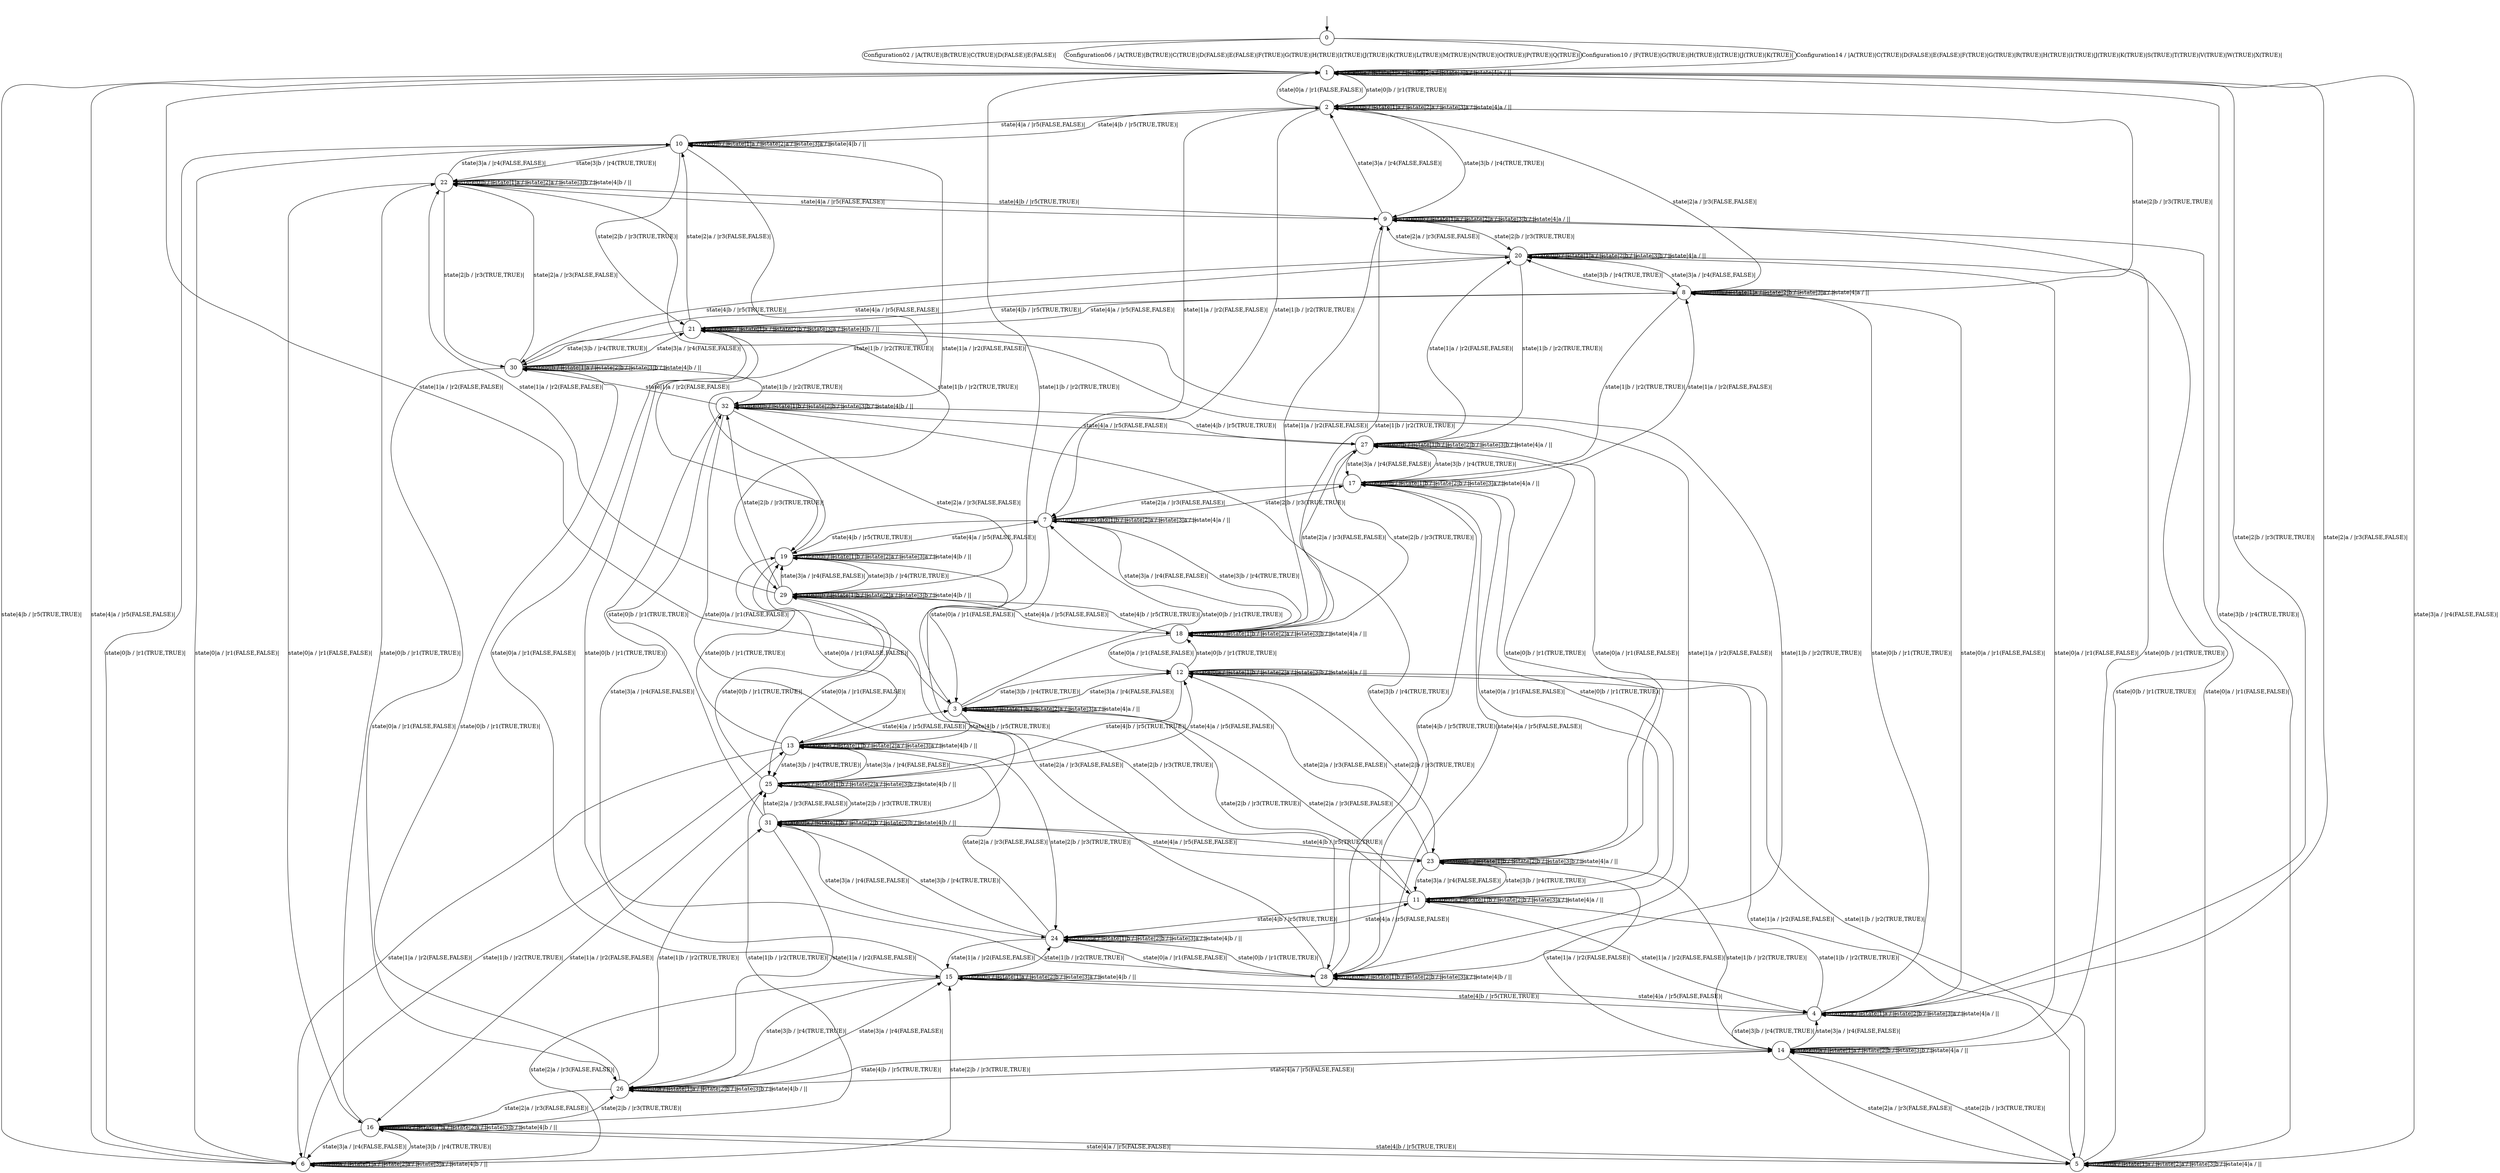 digraph g {
__start0 [label="" shape="none"];

	s0 [shape="circle" label="0"];
	s1 [shape="circle" label="1"];
	s2 [shape="circle" label="2"];
	s3 [shape="circle" label="3"];
	s4 [shape="circle" label="4"];
	s5 [shape="circle" label="5"];
	s6 [shape="circle" label="6"];
	s7 [shape="circle" label="7"];
	s8 [shape="circle" label="8"];
	s9 [shape="circle" label="9"];
	s10 [shape="circle" label="10"];
	s11 [shape="circle" label="11"];
	s12 [shape="circle" label="12"];
	s13 [shape="circle" label="13"];
	s14 [shape="circle" label="14"];
	s15 [shape="circle" label="15"];
	s16 [shape="circle" label="16"];
	s17 [shape="circle" label="17"];
	s18 [shape="circle" label="18"];
	s19 [shape="circle" label="19"];
	s20 [shape="circle" label="20"];
	s21 [shape="circle" label="21"];
	s22 [shape="circle" label="22"];
	s23 [shape="circle" label="23"];
	s24 [shape="circle" label="24"];
	s25 [shape="circle" label="25"];
	s26 [shape="circle" label="26"];
	s27 [shape="circle" label="27"];
	s28 [shape="circle" label="28"];
	s29 [shape="circle" label="29"];
	s30 [shape="circle" label="30"];
	s31 [shape="circle" label="31"];
	s32 [shape="circle" label="32"];
	s0 -> s1 [label="Configuration02 / |A(TRUE)|B(TRUE)|C(TRUE)|D(FALSE)|E(FALSE)|"];
	s0 -> s1 [label="Configuration06 / |A(TRUE)|B(TRUE)|C(TRUE)|D(FALSE)|E(FALSE)|F(TRUE)|G(TRUE)|H(TRUE)|I(TRUE)|J(TRUE)|K(TRUE)|L(TRUE)|M(TRUE)|N(TRUE)|O(TRUE)|P(TRUE)|Q(TRUE)|"];
	s0 -> s1 [label="Configuration10 / |F(TRUE)|G(TRUE)|H(TRUE)|I(TRUE)|J(TRUE)|K(TRUE)|"];
	s0 -> s1 [label="Configuration14 / |A(TRUE)|C(TRUE)|D(FALSE)|E(FALSE)|F(TRUE)|G(TRUE)|R(TRUE)|H(TRUE)|I(TRUE)|J(TRUE)|K(TRUE)|S(TRUE)|T(TRUE)|V(TRUE)|W(TRUE)|X(TRUE)|"];
	s1 -> s2 [label="state|0|b / |r1(TRUE,TRUE)|"];
	s1 -> s1 [label="state|0|a / ||"];
	s1 -> s3 [label="state|1|b / |r2(TRUE,TRUE)|"];
	s1 -> s1 [label="state|1|a / ||"];
	s1 -> s4 [label="state|2|b / |r3(TRUE,TRUE)|"];
	s1 -> s1 [label="state|2|a / ||"];
	s1 -> s5 [label="state|3|b / |r4(TRUE,TRUE)|"];
	s1 -> s1 [label="state|3|a / ||"];
	s1 -> s6 [label="state|4|b / |r5(TRUE,TRUE)|"];
	s1 -> s1 [label="state|4|a / ||"];
	s2 -> s2 [label="state|0|b / ||"];
	s2 -> s1 [label="state|0|a / |r1(FALSE,FALSE)|"];
	s2 -> s7 [label="state|1|b / |r2(TRUE,TRUE)|"];
	s2 -> s2 [label="state|1|a / ||"];
	s2 -> s8 [label="state|2|b / |r3(TRUE,TRUE)|"];
	s2 -> s2 [label="state|2|a / ||"];
	s2 -> s9 [label="state|3|b / |r4(TRUE,TRUE)|"];
	s2 -> s2 [label="state|3|a / ||"];
	s2 -> s10 [label="state|4|b / |r5(TRUE,TRUE)|"];
	s2 -> s2 [label="state|4|a / ||"];
	s3 -> s7 [label="state|0|b / |r1(TRUE,TRUE)|"];
	s3 -> s3 [label="state|0|a / ||"];
	s3 -> s3 [label="state|1|b / ||"];
	s3 -> s1 [label="state|1|a / |r2(FALSE,FALSE)|"];
	s3 -> s11 [label="state|2|b / |r3(TRUE,TRUE)|"];
	s3 -> s3 [label="state|2|a / ||"];
	s3 -> s12 [label="state|3|b / |r4(TRUE,TRUE)|"];
	s3 -> s3 [label="state|3|a / ||"];
	s3 -> s13 [label="state|4|b / |r5(TRUE,TRUE)|"];
	s3 -> s3 [label="state|4|a / ||"];
	s4 -> s8 [label="state|0|b / |r1(TRUE,TRUE)|"];
	s4 -> s4 [label="state|0|a / ||"];
	s4 -> s11 [label="state|1|b / |r2(TRUE,TRUE)|"];
	s4 -> s4 [label="state|1|a / ||"];
	s4 -> s4 [label="state|2|b / ||"];
	s4 -> s1 [label="state|2|a / |r3(FALSE,FALSE)|"];
	s4 -> s14 [label="state|3|b / |r4(TRUE,TRUE)|"];
	s4 -> s4 [label="state|3|a / ||"];
	s4 -> s15 [label="state|4|b / |r5(TRUE,TRUE)|"];
	s4 -> s4 [label="state|4|a / ||"];
	s5 -> s9 [label="state|0|b / |r1(TRUE,TRUE)|"];
	s5 -> s5 [label="state|0|a / ||"];
	s5 -> s12 [label="state|1|b / |r2(TRUE,TRUE)|"];
	s5 -> s5 [label="state|1|a / ||"];
	s5 -> s14 [label="state|2|b / |r3(TRUE,TRUE)|"];
	s5 -> s5 [label="state|2|a / ||"];
	s5 -> s5 [label="state|3|b / ||"];
	s5 -> s1 [label="state|3|a / |r4(FALSE,FALSE)|"];
	s5 -> s16 [label="state|4|b / |r5(TRUE,TRUE)|"];
	s5 -> s5 [label="state|4|a / ||"];
	s6 -> s10 [label="state|0|b / |r1(TRUE,TRUE)|"];
	s6 -> s6 [label="state|0|a / ||"];
	s6 -> s13 [label="state|1|b / |r2(TRUE,TRUE)|"];
	s6 -> s6 [label="state|1|a / ||"];
	s6 -> s15 [label="state|2|b / |r3(TRUE,TRUE)|"];
	s6 -> s6 [label="state|2|a / ||"];
	s6 -> s16 [label="state|3|b / |r4(TRUE,TRUE)|"];
	s6 -> s6 [label="state|3|a / ||"];
	s6 -> s6 [label="state|4|b / ||"];
	s6 -> s1 [label="state|4|a / |r5(FALSE,FALSE)|"];
	s7 -> s7 [label="state|0|b / ||"];
	s7 -> s3 [label="state|0|a / |r1(FALSE,FALSE)|"];
	s7 -> s7 [label="state|1|b / ||"];
	s7 -> s2 [label="state|1|a / |r2(FALSE,FALSE)|"];
	s7 -> s17 [label="state|2|b / |r3(TRUE,TRUE)|"];
	s7 -> s7 [label="state|2|a / ||"];
	s7 -> s18 [label="state|3|b / |r4(TRUE,TRUE)|"];
	s7 -> s7 [label="state|3|a / ||"];
	s7 -> s19 [label="state|4|b / |r5(TRUE,TRUE)|"];
	s7 -> s7 [label="state|4|a / ||"];
	s8 -> s8 [label="state|0|b / ||"];
	s8 -> s4 [label="state|0|a / |r1(FALSE,FALSE)|"];
	s8 -> s17 [label="state|1|b / |r2(TRUE,TRUE)|"];
	s8 -> s8 [label="state|1|a / ||"];
	s8 -> s8 [label="state|2|b / ||"];
	s8 -> s2 [label="state|2|a / |r3(FALSE,FALSE)|"];
	s8 -> s20 [label="state|3|b / |r4(TRUE,TRUE)|"];
	s8 -> s8 [label="state|3|a / ||"];
	s8 -> s21 [label="state|4|b / |r5(TRUE,TRUE)|"];
	s8 -> s8 [label="state|4|a / ||"];
	s9 -> s9 [label="state|0|b / ||"];
	s9 -> s5 [label="state|0|a / |r1(FALSE,FALSE)|"];
	s9 -> s18 [label="state|1|b / |r2(TRUE,TRUE)|"];
	s9 -> s9 [label="state|1|a / ||"];
	s9 -> s20 [label="state|2|b / |r3(TRUE,TRUE)|"];
	s9 -> s9 [label="state|2|a / ||"];
	s9 -> s9 [label="state|3|b / ||"];
	s9 -> s2 [label="state|3|a / |r4(FALSE,FALSE)|"];
	s9 -> s22 [label="state|4|b / |r5(TRUE,TRUE)|"];
	s9 -> s9 [label="state|4|a / ||"];
	s10 -> s10 [label="state|0|b / ||"];
	s10 -> s6 [label="state|0|a / |r1(FALSE,FALSE)|"];
	s10 -> s19 [label="state|1|b / |r2(TRUE,TRUE)|"];
	s10 -> s10 [label="state|1|a / ||"];
	s10 -> s21 [label="state|2|b / |r3(TRUE,TRUE)|"];
	s10 -> s10 [label="state|2|a / ||"];
	s10 -> s22 [label="state|3|b / |r4(TRUE,TRUE)|"];
	s10 -> s10 [label="state|3|a / ||"];
	s10 -> s10 [label="state|4|b / ||"];
	s10 -> s2 [label="state|4|a / |r5(FALSE,FALSE)|"];
	s11 -> s17 [label="state|0|b / |r1(TRUE,TRUE)|"];
	s11 -> s11 [label="state|0|a / ||"];
	s11 -> s11 [label="state|1|b / ||"];
	s11 -> s4 [label="state|1|a / |r2(FALSE,FALSE)|"];
	s11 -> s11 [label="state|2|b / ||"];
	s11 -> s3 [label="state|2|a / |r3(FALSE,FALSE)|"];
	s11 -> s23 [label="state|3|b / |r4(TRUE,TRUE)|"];
	s11 -> s11 [label="state|3|a / ||"];
	s11 -> s24 [label="state|4|b / |r5(TRUE,TRUE)|"];
	s11 -> s11 [label="state|4|a / ||"];
	s12 -> s18 [label="state|0|b / |r1(TRUE,TRUE)|"];
	s12 -> s12 [label="state|0|a / ||"];
	s12 -> s12 [label="state|1|b / ||"];
	s12 -> s5 [label="state|1|a / |r2(FALSE,FALSE)|"];
	s12 -> s23 [label="state|2|b / |r3(TRUE,TRUE)|"];
	s12 -> s12 [label="state|2|a / ||"];
	s12 -> s12 [label="state|3|b / ||"];
	s12 -> s3 [label="state|3|a / |r4(FALSE,FALSE)|"];
	s12 -> s25 [label="state|4|b / |r5(TRUE,TRUE)|"];
	s12 -> s12 [label="state|4|a / ||"];
	s13 -> s19 [label="state|0|b / |r1(TRUE,TRUE)|"];
	s13 -> s13 [label="state|0|a / ||"];
	s13 -> s13 [label="state|1|b / ||"];
	s13 -> s6 [label="state|1|a / |r2(FALSE,FALSE)|"];
	s13 -> s24 [label="state|2|b / |r3(TRUE,TRUE)|"];
	s13 -> s13 [label="state|2|a / ||"];
	s13 -> s25 [label="state|3|b / |r4(TRUE,TRUE)|"];
	s13 -> s13 [label="state|3|a / ||"];
	s13 -> s13 [label="state|4|b / ||"];
	s13 -> s3 [label="state|4|a / |r5(FALSE,FALSE)|"];
	s14 -> s20 [label="state|0|b / |r1(TRUE,TRUE)|"];
	s14 -> s14 [label="state|0|a / ||"];
	s14 -> s23 [label="state|1|b / |r2(TRUE,TRUE)|"];
	s14 -> s14 [label="state|1|a / ||"];
	s14 -> s14 [label="state|2|b / ||"];
	s14 -> s5 [label="state|2|a / |r3(FALSE,FALSE)|"];
	s14 -> s14 [label="state|3|b / ||"];
	s14 -> s4 [label="state|3|a / |r4(FALSE,FALSE)|"];
	s14 -> s26 [label="state|4|b / |r5(TRUE,TRUE)|"];
	s14 -> s14 [label="state|4|a / ||"];
	s15 -> s21 [label="state|0|b / |r1(TRUE,TRUE)|"];
	s15 -> s15 [label="state|0|a / ||"];
	s15 -> s24 [label="state|1|b / |r2(TRUE,TRUE)|"];
	s15 -> s15 [label="state|1|a / ||"];
	s15 -> s15 [label="state|2|b / ||"];
	s15 -> s6 [label="state|2|a / |r3(FALSE,FALSE)|"];
	s15 -> s26 [label="state|3|b / |r4(TRUE,TRUE)|"];
	s15 -> s15 [label="state|3|a / ||"];
	s15 -> s15 [label="state|4|b / ||"];
	s15 -> s4 [label="state|4|a / |r5(FALSE,FALSE)|"];
	s16 -> s22 [label="state|0|b / |r1(TRUE,TRUE)|"];
	s16 -> s16 [label="state|0|a / ||"];
	s16 -> s25 [label="state|1|b / |r2(TRUE,TRUE)|"];
	s16 -> s16 [label="state|1|a / ||"];
	s16 -> s26 [label="state|2|b / |r3(TRUE,TRUE)|"];
	s16 -> s16 [label="state|2|a / ||"];
	s16 -> s16 [label="state|3|b / ||"];
	s16 -> s6 [label="state|3|a / |r4(FALSE,FALSE)|"];
	s16 -> s16 [label="state|4|b / ||"];
	s16 -> s5 [label="state|4|a / |r5(FALSE,FALSE)|"];
	s17 -> s17 [label="state|0|b / ||"];
	s17 -> s11 [label="state|0|a / |r1(FALSE,FALSE)|"];
	s17 -> s17 [label="state|1|b / ||"];
	s17 -> s8 [label="state|1|a / |r2(FALSE,FALSE)|"];
	s17 -> s17 [label="state|2|b / ||"];
	s17 -> s7 [label="state|2|a / |r3(FALSE,FALSE)|"];
	s17 -> s27 [label="state|3|b / |r4(TRUE,TRUE)|"];
	s17 -> s17 [label="state|3|a / ||"];
	s17 -> s28 [label="state|4|b / |r5(TRUE,TRUE)|"];
	s17 -> s17 [label="state|4|a / ||"];
	s18 -> s18 [label="state|0|b / ||"];
	s18 -> s12 [label="state|0|a / |r1(FALSE,FALSE)|"];
	s18 -> s18 [label="state|1|b / ||"];
	s18 -> s9 [label="state|1|a / |r2(FALSE,FALSE)|"];
	s18 -> s27 [label="state|2|b / |r3(TRUE,TRUE)|"];
	s18 -> s18 [label="state|2|a / ||"];
	s18 -> s18 [label="state|3|b / ||"];
	s18 -> s7 [label="state|3|a / |r4(FALSE,FALSE)|"];
	s18 -> s29 [label="state|4|b / |r5(TRUE,TRUE)|"];
	s18 -> s18 [label="state|4|a / ||"];
	s19 -> s19 [label="state|0|b / ||"];
	s19 -> s13 [label="state|0|a / |r1(FALSE,FALSE)|"];
	s19 -> s19 [label="state|1|b / ||"];
	s19 -> s10 [label="state|1|a / |r2(FALSE,FALSE)|"];
	s19 -> s28 [label="state|2|b / |r3(TRUE,TRUE)|"];
	s19 -> s19 [label="state|2|a / ||"];
	s19 -> s29 [label="state|3|b / |r4(TRUE,TRUE)|"];
	s19 -> s19 [label="state|3|a / ||"];
	s19 -> s19 [label="state|4|b / ||"];
	s19 -> s7 [label="state|4|a / |r5(FALSE,FALSE)|"];
	s20 -> s20 [label="state|0|b / ||"];
	s20 -> s14 [label="state|0|a / |r1(FALSE,FALSE)|"];
	s20 -> s27 [label="state|1|b / |r2(TRUE,TRUE)|"];
	s20 -> s20 [label="state|1|a / ||"];
	s20 -> s20 [label="state|2|b / ||"];
	s20 -> s9 [label="state|2|a / |r3(FALSE,FALSE)|"];
	s20 -> s20 [label="state|3|b / ||"];
	s20 -> s8 [label="state|3|a / |r4(FALSE,FALSE)|"];
	s20 -> s30 [label="state|4|b / |r5(TRUE,TRUE)|"];
	s20 -> s20 [label="state|4|a / ||"];
	s21 -> s21 [label="state|0|b / ||"];
	s21 -> s15 [label="state|0|a / |r1(FALSE,FALSE)|"];
	s21 -> s28 [label="state|1|b / |r2(TRUE,TRUE)|"];
	s21 -> s21 [label="state|1|a / ||"];
	s21 -> s21 [label="state|2|b / ||"];
	s21 -> s10 [label="state|2|a / |r3(FALSE,FALSE)|"];
	s21 -> s30 [label="state|3|b / |r4(TRUE,TRUE)|"];
	s21 -> s21 [label="state|3|a / ||"];
	s21 -> s21 [label="state|4|b / ||"];
	s21 -> s8 [label="state|4|a / |r5(FALSE,FALSE)|"];
	s22 -> s22 [label="state|0|b / ||"];
	s22 -> s16 [label="state|0|a / |r1(FALSE,FALSE)|"];
	s22 -> s29 [label="state|1|b / |r2(TRUE,TRUE)|"];
	s22 -> s22 [label="state|1|a / ||"];
	s22 -> s30 [label="state|2|b / |r3(TRUE,TRUE)|"];
	s22 -> s22 [label="state|2|a / ||"];
	s22 -> s22 [label="state|3|b / ||"];
	s22 -> s10 [label="state|3|a / |r4(FALSE,FALSE)|"];
	s22 -> s22 [label="state|4|b / ||"];
	s22 -> s9 [label="state|4|a / |r5(FALSE,FALSE)|"];
	s23 -> s27 [label="state|0|b / |r1(TRUE,TRUE)|"];
	s23 -> s23 [label="state|0|a / ||"];
	s23 -> s23 [label="state|1|b / ||"];
	s23 -> s14 [label="state|1|a / |r2(FALSE,FALSE)|"];
	s23 -> s23 [label="state|2|b / ||"];
	s23 -> s12 [label="state|2|a / |r3(FALSE,FALSE)|"];
	s23 -> s23 [label="state|3|b / ||"];
	s23 -> s11 [label="state|3|a / |r4(FALSE,FALSE)|"];
	s23 -> s31 [label="state|4|b / |r5(TRUE,TRUE)|"];
	s23 -> s23 [label="state|4|a / ||"];
	s24 -> s28 [label="state|0|b / |r1(TRUE,TRUE)|"];
	s24 -> s24 [label="state|0|a / ||"];
	s24 -> s24 [label="state|1|b / ||"];
	s24 -> s15 [label="state|1|a / |r2(FALSE,FALSE)|"];
	s24 -> s24 [label="state|2|b / ||"];
	s24 -> s13 [label="state|2|a / |r3(FALSE,FALSE)|"];
	s24 -> s31 [label="state|3|b / |r4(TRUE,TRUE)|"];
	s24 -> s24 [label="state|3|a / ||"];
	s24 -> s24 [label="state|4|b / ||"];
	s24 -> s11 [label="state|4|a / |r5(FALSE,FALSE)|"];
	s25 -> s29 [label="state|0|b / |r1(TRUE,TRUE)|"];
	s25 -> s25 [label="state|0|a / ||"];
	s25 -> s25 [label="state|1|b / ||"];
	s25 -> s16 [label="state|1|a / |r2(FALSE,FALSE)|"];
	s25 -> s31 [label="state|2|b / |r3(TRUE,TRUE)|"];
	s25 -> s25 [label="state|2|a / ||"];
	s25 -> s25 [label="state|3|b / ||"];
	s25 -> s13 [label="state|3|a / |r4(FALSE,FALSE)|"];
	s25 -> s25 [label="state|4|b / ||"];
	s25 -> s12 [label="state|4|a / |r5(FALSE,FALSE)|"];
	s26 -> s30 [label="state|0|b / |r1(TRUE,TRUE)|"];
	s26 -> s26 [label="state|0|a / ||"];
	s26 -> s31 [label="state|1|b / |r2(TRUE,TRUE)|"];
	s26 -> s26 [label="state|1|a / ||"];
	s26 -> s26 [label="state|2|b / ||"];
	s26 -> s16 [label="state|2|a / |r3(FALSE,FALSE)|"];
	s26 -> s26 [label="state|3|b / ||"];
	s26 -> s15 [label="state|3|a / |r4(FALSE,FALSE)|"];
	s26 -> s26 [label="state|4|b / ||"];
	s26 -> s14 [label="state|4|a / |r5(FALSE,FALSE)|"];
	s27 -> s27 [label="state|0|b / ||"];
	s27 -> s23 [label="state|0|a / |r1(FALSE,FALSE)|"];
	s27 -> s27 [label="state|1|b / ||"];
	s27 -> s20 [label="state|1|a / |r2(FALSE,FALSE)|"];
	s27 -> s27 [label="state|2|b / ||"];
	s27 -> s18 [label="state|2|a / |r3(FALSE,FALSE)|"];
	s27 -> s27 [label="state|3|b / ||"];
	s27 -> s17 [label="state|3|a / |r4(FALSE,FALSE)|"];
	s27 -> s32 [label="state|4|b / |r5(TRUE,TRUE)|"];
	s27 -> s27 [label="state|4|a / ||"];
	s28 -> s28 [label="state|0|b / ||"];
	s28 -> s24 [label="state|0|a / |r1(FALSE,FALSE)|"];
	s28 -> s28 [label="state|1|b / ||"];
	s28 -> s21 [label="state|1|a / |r2(FALSE,FALSE)|"];
	s28 -> s28 [label="state|2|b / ||"];
	s28 -> s19 [label="state|2|a / |r3(FALSE,FALSE)|"];
	s28 -> s32 [label="state|3|b / |r4(TRUE,TRUE)|"];
	s28 -> s28 [label="state|3|a / ||"];
	s28 -> s28 [label="state|4|b / ||"];
	s28 -> s17 [label="state|4|a / |r5(FALSE,FALSE)|"];
	s29 -> s29 [label="state|0|b / ||"];
	s29 -> s25 [label="state|0|a / |r1(FALSE,FALSE)|"];
	s29 -> s29 [label="state|1|b / ||"];
	s29 -> s22 [label="state|1|a / |r2(FALSE,FALSE)|"];
	s29 -> s32 [label="state|2|b / |r3(TRUE,TRUE)|"];
	s29 -> s29 [label="state|2|a / ||"];
	s29 -> s29 [label="state|3|b / ||"];
	s29 -> s19 [label="state|3|a / |r4(FALSE,FALSE)|"];
	s29 -> s29 [label="state|4|b / ||"];
	s29 -> s18 [label="state|4|a / |r5(FALSE,FALSE)|"];
	s30 -> s30 [label="state|0|b / ||"];
	s30 -> s26 [label="state|0|a / |r1(FALSE,FALSE)|"];
	s30 -> s32 [label="state|1|b / |r2(TRUE,TRUE)|"];
	s30 -> s30 [label="state|1|a / ||"];
	s30 -> s30 [label="state|2|b / ||"];
	s30 -> s22 [label="state|2|a / |r3(FALSE,FALSE)|"];
	s30 -> s30 [label="state|3|b / ||"];
	s30 -> s21 [label="state|3|a / |r4(FALSE,FALSE)|"];
	s30 -> s30 [label="state|4|b / ||"];
	s30 -> s20 [label="state|4|a / |r5(FALSE,FALSE)|"];
	s31 -> s32 [label="state|0|b / |r1(TRUE,TRUE)|"];
	s31 -> s31 [label="state|0|a / ||"];
	s31 -> s31 [label="state|1|b / ||"];
	s31 -> s26 [label="state|1|a / |r2(FALSE,FALSE)|"];
	s31 -> s31 [label="state|2|b / ||"];
	s31 -> s25 [label="state|2|a / |r3(FALSE,FALSE)|"];
	s31 -> s31 [label="state|3|b / ||"];
	s31 -> s24 [label="state|3|a / |r4(FALSE,FALSE)|"];
	s31 -> s31 [label="state|4|b / ||"];
	s31 -> s23 [label="state|4|a / |r5(FALSE,FALSE)|"];
	s32 -> s32 [label="state|0|b / ||"];
	s32 -> s31 [label="state|0|a / |r1(FALSE,FALSE)|"];
	s32 -> s32 [label="state|1|b / ||"];
	s32 -> s30 [label="state|1|a / |r2(FALSE,FALSE)|"];
	s32 -> s32 [label="state|2|b / ||"];
	s32 -> s29 [label="state|2|a / |r3(FALSE,FALSE)|"];
	s32 -> s32 [label="state|3|b / ||"];
	s32 -> s28 [label="state|3|a / |r4(FALSE,FALSE)|"];
	s32 -> s32 [label="state|4|b / ||"];
	s32 -> s27 [label="state|4|a / |r5(FALSE,FALSE)|"];

__start0 -> s0;
}

